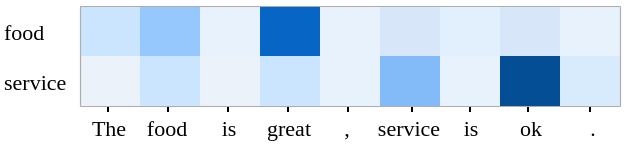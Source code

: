 <mxfile version="23.1.4" type="github">
  <diagram name="第 1 页" id="Uh1R_ZAXbZmLYNC23QkL">
    <mxGraphModel dx="398" dy="265" grid="1" gridSize="10" guides="1" tooltips="1" connect="1" arrows="1" fold="1" page="1" pageScale="1" pageWidth="827" pageHeight="1169" math="0" shadow="0">
      <root>
        <mxCell id="0" />
        <mxCell id="1" parent="0" />
        <mxCell id="_UPoT2V-NkpHdeq_s2dM-1" value="service" style="text;html=1;align=left;verticalAlign=middle;resizable=0;points=[];autosize=1;strokeColor=none;fillColor=none;fontSize=11;fontFamily=Times New Roman;" vertex="1" parent="1">
          <mxGeometry x="187" y="276" width="50" height="30" as="geometry" />
        </mxCell>
        <mxCell id="_UPoT2V-NkpHdeq_s2dM-2" value="food" style="text;html=1;align=left;verticalAlign=middle;resizable=0;points=[];autosize=1;strokeColor=none;fillColor=none;fontSize=11;fontFamily=Times New Roman;" vertex="1" parent="1">
          <mxGeometry x="187" y="250.5" width="40" height="30" as="geometry" />
        </mxCell>
        <mxCell id="_UPoT2V-NkpHdeq_s2dM-3" value="" style="whiteSpace=wrap;html=1;strokeColor=none;fillColor=#ecf2f9;fontSize=10;fontFamily=Times New Roman;" vertex="1" parent="1">
          <mxGeometry x="227" y="278" width="30" height="25" as="geometry" />
        </mxCell>
        <mxCell id="_UPoT2V-NkpHdeq_s2dM-4" value="" style="whiteSpace=wrap;html=1;fillColor=#cce5ff;strokeColor=none;fontSize=10;fontFamily=Times New Roman;" vertex="1" parent="1">
          <mxGeometry x="257" y="278" width="30" height="25" as="geometry" />
        </mxCell>
        <mxCell id="_UPoT2V-NkpHdeq_s2dM-5" value="" style="whiteSpace=wrap;html=1;strokeColor=none;fillColor=#ECF2F9;fontSize=10;fontFamily=Times New Roman;" vertex="1" parent="1">
          <mxGeometry x="287" y="278" width="30" height="25" as="geometry" />
        </mxCell>
        <mxCell id="_UPoT2V-NkpHdeq_s2dM-6" value="" style="whiteSpace=wrap;html=1;fillColor=#cce5ff;strokeColor=none;fontSize=10;fontFamily=Times New Roman;" vertex="1" parent="1">
          <mxGeometry x="317" y="278" width="30" height="25" as="geometry" />
        </mxCell>
        <mxCell id="_UPoT2V-NkpHdeq_s2dM-7" value="" style="whiteSpace=wrap;html=1;strokeColor=none;fillColor=#e7f2fd;fontSize=10;fontFamily=Times New Roman;" vertex="1" parent="1">
          <mxGeometry x="347" y="278" width="30" height="25" as="geometry" />
        </mxCell>
        <mxCell id="_UPoT2V-NkpHdeq_s2dM-8" value="" style="whiteSpace=wrap;html=1;fillColor=#82bbf8;strokeColor=none;fontSize=10;fontFamily=Times New Roman;" vertex="1" parent="1">
          <mxGeometry x="377" y="278" width="30" height="25" as="geometry" />
        </mxCell>
        <mxCell id="_UPoT2V-NkpHdeq_s2dM-9" value="" style="whiteSpace=wrap;html=1;strokeColor=none;fillColor=#e7f2fd;fontSize=10;fontFamily=Times New Roman;" vertex="1" parent="1">
          <mxGeometry x="407" y="278" width="30" height="25" as="geometry" />
        </mxCell>
        <mxCell id="_UPoT2V-NkpHdeq_s2dM-10" value="" style="whiteSpace=wrap;html=1;fillColor=#044e96;strokeColor=none;fontSize=10;fontFamily=Times New Roman;" vertex="1" parent="1">
          <mxGeometry x="437" y="278" width="30" height="25" as="geometry" />
        </mxCell>
        <mxCell id="_UPoT2V-NkpHdeq_s2dM-11" value="" style="whiteSpace=wrap;html=1;strokeColor=none;fillColor=#d8ebfd;fontSize=10;fontFamily=Times New Roman;" vertex="1" parent="1">
          <mxGeometry x="467" y="278" width="30" height="25" as="geometry" />
        </mxCell>
        <mxCell id="_UPoT2V-NkpHdeq_s2dM-12" value="" style="endArrow=none;html=1;rounded=0;fontFamily=Times New Roman;fontSize=11;strokeColor=none;" edge="1" parent="1">
          <mxGeometry width="50" height="50" relative="1" as="geometry">
            <mxPoint x="241" y="302" as="sourcePoint" />
            <mxPoint x="241" y="303" as="targetPoint" />
          </mxGeometry>
        </mxCell>
        <mxCell id="_UPoT2V-NkpHdeq_s2dM-13" value="" style="whiteSpace=wrap;html=1;strokeColor=none;fillColor=#cce5ff;fontSize=10;fontFamily=Times New Roman;rounded=0;" vertex="1" parent="1">
          <mxGeometry x="227" y="253" width="30" height="25" as="geometry" />
        </mxCell>
        <mxCell id="_UPoT2V-NkpHdeq_s2dM-14" value="" style="whiteSpace=wrap;html=1;fillColor=#96c8fd;strokeColor=none;fontSize=10;fontFamily=Times New Roman;rounded=0;" vertex="1" parent="1">
          <mxGeometry x="257" y="253" width="30" height="25" as="geometry" />
        </mxCell>
        <mxCell id="_UPoT2V-NkpHdeq_s2dM-15" value="" style="whiteSpace=wrap;html=1;strokeColor=none;fillColor=#e7f2fd;fontSize=10;fontFamily=Times New Roman;rounded=0;" vertex="1" parent="1">
          <mxGeometry x="287" y="253" width="30" height="25" as="geometry" />
        </mxCell>
        <mxCell id="_UPoT2V-NkpHdeq_s2dM-16" value="" style="whiteSpace=wrap;html=1;fillColor=#0766c5;strokeColor=none;fontSize=10;fontFamily=Times New Roman;rounded=0;" vertex="1" parent="1">
          <mxGeometry x="317" y="253" width="30" height="25" as="geometry" />
        </mxCell>
        <mxCell id="_UPoT2V-NkpHdeq_s2dM-17" value="" style="whiteSpace=wrap;html=1;strokeColor=none;fillColor=#e7f2fd;fontSize=10;fontFamily=Times New Roman;rounded=0;" vertex="1" parent="1">
          <mxGeometry x="347" y="253" width="30" height="25" as="geometry" />
        </mxCell>
        <mxCell id="_UPoT2V-NkpHdeq_s2dM-18" value="" style="whiteSpace=wrap;html=1;fillColor=#d7e7f9;strokeColor=none;fontSize=10;fontFamily=Times New Roman;rounded=0;" vertex="1" parent="1">
          <mxGeometry x="377" y="253" width="30" height="25" as="geometry" />
        </mxCell>
        <mxCell id="_UPoT2V-NkpHdeq_s2dM-19" value="" style="whiteSpace=wrap;html=1;strokeColor=none;fillColor=#e2f0fd;fontSize=10;fontFamily=Times New Roman;rounded=0;" vertex="1" parent="1">
          <mxGeometry x="407" y="253" width="30" height="25" as="geometry" />
        </mxCell>
        <mxCell id="_UPoT2V-NkpHdeq_s2dM-20" value="" style="whiteSpace=wrap;html=1;fillColor=#D7E7F9;strokeColor=none;fontSize=10;fontFamily=Times New Roman;rounded=0;" vertex="1" parent="1">
          <mxGeometry x="437" y="253" width="30" height="25" as="geometry" />
        </mxCell>
        <mxCell id="_UPoT2V-NkpHdeq_s2dM-21" value="" style="whiteSpace=wrap;html=1;strokeColor=none;fillColor=#e7f2fd;fontSize=10;fontFamily=Times New Roman;rounded=0;" vertex="1" parent="1">
          <mxGeometry x="467" y="253" width="30" height="25" as="geometry" />
        </mxCell>
        <mxCell id="_UPoT2V-NkpHdeq_s2dM-22" value="" style="endArrow=none;html=1;rounded=0;exitX=1;exitY=1;exitDx=0;exitDy=0;entryX=1;entryY=0;entryDx=0;entryDy=0;strokeColor=#adadad;strokeWidth=0.6;" edge="1" parent="1" source="_UPoT2V-NkpHdeq_s2dM-11" target="_UPoT2V-NkpHdeq_s2dM-21">
          <mxGeometry width="50" height="50" relative="1" as="geometry">
            <mxPoint x="237" y="263" as="sourcePoint" />
            <mxPoint x="507" y="263" as="targetPoint" />
          </mxGeometry>
        </mxCell>
        <mxCell id="_UPoT2V-NkpHdeq_s2dM-23" value="" style="endArrow=none;html=1;rounded=0;exitX=0;exitY=0;exitDx=0;exitDy=0;entryX=0;entryY=1;entryDx=0;entryDy=0;strokeColor=#adadad;strokeWidth=0.6;" edge="1" parent="1" source="_UPoT2V-NkpHdeq_s2dM-13" target="_UPoT2V-NkpHdeq_s2dM-3">
          <mxGeometry width="50" height="50" relative="1" as="geometry">
            <mxPoint x="237" y="288" as="sourcePoint" />
            <mxPoint x="507" y="288" as="targetPoint" />
          </mxGeometry>
        </mxCell>
        <mxCell id="_UPoT2V-NkpHdeq_s2dM-24" value="" style="endArrow=none;html=1;rounded=0;exitX=0;exitY=0;exitDx=0;exitDy=0;entryX=1;entryY=0;entryDx=0;entryDy=0;strokeColor=#adadad;strokeWidth=0.6;" edge="1" parent="1" source="_UPoT2V-NkpHdeq_s2dM-13" target="_UPoT2V-NkpHdeq_s2dM-21">
          <mxGeometry width="50" height="50" relative="1" as="geometry">
            <mxPoint x="250" y="243" as="sourcePoint" />
            <mxPoint x="300" y="193" as="targetPoint" />
          </mxGeometry>
        </mxCell>
        <mxCell id="_UPoT2V-NkpHdeq_s2dM-34" value="" style="endArrow=none;html=1;rounded=0;fontFamily=Times New Roman;fontSize=11;strokeColor=none;verticalAlign=bottom;" edge="1" parent="1">
          <mxGeometry width="50" height="50" relative="1" as="geometry">
            <mxPoint x="241" y="295" as="sourcePoint" />
            <mxPoint x="241" y="303" as="targetPoint" />
          </mxGeometry>
        </mxCell>
        <mxCell id="_UPoT2V-NkpHdeq_s2dM-35" value="" style="endArrow=none;html=1;rounded=0;fontFamily=Times New Roman;fontSize=11;verticalAlign=bottom;" edge="1" parent="1">
          <mxGeometry width="50" height="50" relative="1" as="geometry">
            <mxPoint x="271" y="306" as="sourcePoint" />
            <mxPoint x="271" y="303" as="targetPoint" />
          </mxGeometry>
        </mxCell>
        <mxCell id="_UPoT2V-NkpHdeq_s2dM-36" value="" style="endArrow=none;html=1;rounded=0;fontFamily=Times New Roman;fontSize=11;verticalAlign=bottom;" edge="1" parent="1">
          <mxGeometry width="50" height="50" relative="1" as="geometry">
            <mxPoint x="301" y="306" as="sourcePoint" />
            <mxPoint x="301" y="303" as="targetPoint" />
          </mxGeometry>
        </mxCell>
        <mxCell id="_UPoT2V-NkpHdeq_s2dM-37" value="" style="endArrow=none;html=1;rounded=0;fontFamily=Times New Roman;fontSize=11;verticalAlign=bottom;" edge="1" parent="1">
          <mxGeometry width="50" height="50" relative="1" as="geometry">
            <mxPoint x="331" y="306" as="sourcePoint" />
            <mxPoint x="331" y="303" as="targetPoint" />
          </mxGeometry>
        </mxCell>
        <mxCell id="_UPoT2V-NkpHdeq_s2dM-38" value="" style="endArrow=none;html=1;rounded=0;fontFamily=Times New Roman;fontSize=11;verticalAlign=bottom;" edge="1" parent="1">
          <mxGeometry width="50" height="50" relative="1" as="geometry">
            <mxPoint x="361" y="306" as="sourcePoint" />
            <mxPoint x="361" y="303" as="targetPoint" />
          </mxGeometry>
        </mxCell>
        <mxCell id="_UPoT2V-NkpHdeq_s2dM-39" value="" style="endArrow=none;html=1;rounded=0;fontFamily=Times New Roman;fontSize=11;verticalAlign=bottom;" edge="1" parent="1">
          <mxGeometry width="50" height="50" relative="1" as="geometry">
            <mxPoint x="393" y="306" as="sourcePoint" />
            <mxPoint x="393" y="303" as="targetPoint" />
          </mxGeometry>
        </mxCell>
        <mxCell id="_UPoT2V-NkpHdeq_s2dM-40" value="" style="endArrow=none;html=1;rounded=0;fontFamily=Times New Roman;fontSize=11;verticalAlign=bottom;" edge="1" parent="1">
          <mxGeometry width="50" height="50" relative="1" as="geometry">
            <mxPoint x="422" y="306" as="sourcePoint" />
            <mxPoint x="422" y="303" as="targetPoint" />
          </mxGeometry>
        </mxCell>
        <mxCell id="_UPoT2V-NkpHdeq_s2dM-41" value="" style="endArrow=none;html=1;rounded=0;fontFamily=Times New Roman;fontSize=11;verticalAlign=bottom;" edge="1" parent="1">
          <mxGeometry width="50" height="50" relative="1" as="geometry">
            <mxPoint x="451" y="306" as="sourcePoint" />
            <mxPoint x="451" y="303" as="targetPoint" />
          </mxGeometry>
        </mxCell>
        <mxCell id="_UPoT2V-NkpHdeq_s2dM-42" value="" style="endArrow=none;html=1;rounded=0;fontFamily=Times New Roman;fontSize=11;verticalAlign=bottom;" edge="1" parent="1">
          <mxGeometry width="50" height="50" relative="1" as="geometry">
            <mxPoint x="482" y="306" as="sourcePoint" />
            <mxPoint x="482" y="303" as="targetPoint" />
          </mxGeometry>
        </mxCell>
        <mxCell id="_UPoT2V-NkpHdeq_s2dM-43" value="" style="endArrow=none;html=1;rounded=0;fontFamily=Times New Roman;fontSize=11;verticalAlign=bottom;" edge="1" parent="1">
          <mxGeometry width="50" height="50" relative="1" as="geometry">
            <mxPoint x="241" y="306" as="sourcePoint" />
            <mxPoint x="241" y="303" as="targetPoint" />
          </mxGeometry>
        </mxCell>
        <mxCell id="_UPoT2V-NkpHdeq_s2dM-44" value="" style="endArrow=none;html=1;rounded=0;strokeColor=#adadad;strokeWidth=0.6;exitX=1;exitY=1;exitDx=0;exitDy=0;entryX=0;entryY=1;entryDx=0;entryDy=0;verticalAlign=bottom;" edge="1" parent="1">
          <mxGeometry width="50" height="50" relative="1" as="geometry">
            <mxPoint x="497" y="303" as="sourcePoint" />
            <mxPoint x="227" y="303" as="targetPoint" />
          </mxGeometry>
        </mxCell>
        <mxCell id="_UPoT2V-NkpHdeq_s2dM-45" value="&lt;font style=&quot;font-size: 11px;&quot;&gt;The&lt;/font&gt;" style="text;html=1;align=center;verticalAlign=bottom;resizable=0;points=[];autosize=1;strokeColor=none;fillColor=none;fontSize=11;fontFamily=Times New Roman;" vertex="1" parent="1">
          <mxGeometry x="221" y="293" width="40" height="30" as="geometry" />
        </mxCell>
        <mxCell id="_UPoT2V-NkpHdeq_s2dM-46" value="&lt;font style=&quot;font-size: 11px;&quot;&gt;food&lt;/font&gt;" style="text;html=1;align=center;verticalAlign=bottom;resizable=0;points=[];autosize=1;strokeColor=none;fillColor=none;fontSize=11;fontFamily=Times New Roman;" vertex="1" parent="1">
          <mxGeometry x="250" y="293" width="40" height="30" as="geometry" />
        </mxCell>
        <mxCell id="_UPoT2V-NkpHdeq_s2dM-47" value="&lt;font style=&quot;font-size: 11px;&quot;&gt;is&lt;/font&gt;" style="text;html=1;align=center;verticalAlign=bottom;resizable=0;points=[];autosize=1;strokeColor=none;fillColor=none;fontSize=11;fontFamily=Times New Roman;" vertex="1" parent="1">
          <mxGeometry x="286" y="293" width="30" height="30" as="geometry" />
        </mxCell>
        <mxCell id="_UPoT2V-NkpHdeq_s2dM-48" value="&lt;font style=&quot;font-size: 11px;&quot;&gt;great&lt;/font&gt;" style="text;html=1;align=center;verticalAlign=bottom;resizable=0;points=[];autosize=1;strokeColor=none;fillColor=none;fontSize=11;fontFamily=Times New Roman;" vertex="1" parent="1">
          <mxGeometry x="306" y="293" width="50" height="30" as="geometry" />
        </mxCell>
        <mxCell id="_UPoT2V-NkpHdeq_s2dM-49" value="&lt;font style=&quot;font-size: 11px;&quot;&gt;,&lt;/font&gt;" style="text;html=1;align=center;verticalAlign=bottom;resizable=0;points=[];autosize=1;strokeColor=none;fillColor=none;fontSize=11;fontFamily=Times New Roman;" vertex="1" parent="1">
          <mxGeometry x="345" y="293" width="30" height="30" as="geometry" />
        </mxCell>
        <mxCell id="_UPoT2V-NkpHdeq_s2dM-50" value="&lt;font style=&quot;font-size: 11px;&quot;&gt;service&lt;/font&gt;" style="text;html=1;align=center;verticalAlign=bottom;resizable=0;points=[];autosize=1;strokeColor=none;fillColor=none;fontSize=11;fontFamily=Times New Roman;" vertex="1" parent="1">
          <mxGeometry x="366" y="293" width="50" height="30" as="geometry" />
        </mxCell>
        <mxCell id="_UPoT2V-NkpHdeq_s2dM-51" value="&lt;span style=&quot;font-size: 11px;&quot;&gt;is&lt;/span&gt;" style="text;html=1;align=center;verticalAlign=bottom;resizable=0;points=[];autosize=1;strokeColor=none;fillColor=none;fontSize=11;fontFamily=Times New Roman;" vertex="1" parent="1">
          <mxGeometry x="407" y="293" width="30" height="30" as="geometry" />
        </mxCell>
        <mxCell id="_UPoT2V-NkpHdeq_s2dM-52" value="&lt;span style=&quot;font-size: 11px;&quot;&gt;ok&lt;/span&gt;" style="text;html=1;align=center;verticalAlign=bottom;resizable=0;points=[];autosize=1;strokeColor=none;fillColor=none;fontSize=11;fontFamily=Times New Roman;" vertex="1" parent="1">
          <mxGeometry x="437" y="293" width="30" height="30" as="geometry" />
        </mxCell>
        <mxCell id="_UPoT2V-NkpHdeq_s2dM-53" value="&lt;span style=&quot;font-size: 11px;&quot;&gt;.&lt;/span&gt;" style="text;html=1;align=center;verticalAlign=bottom;resizable=0;points=[];autosize=1;strokeColor=none;fillColor=none;fontSize=11;fontFamily=Times New Roman;fontStyle=0" vertex="1" parent="1">
          <mxGeometry x="468" y="293" width="30" height="30" as="geometry" />
        </mxCell>
      </root>
    </mxGraphModel>
  </diagram>
</mxfile>

